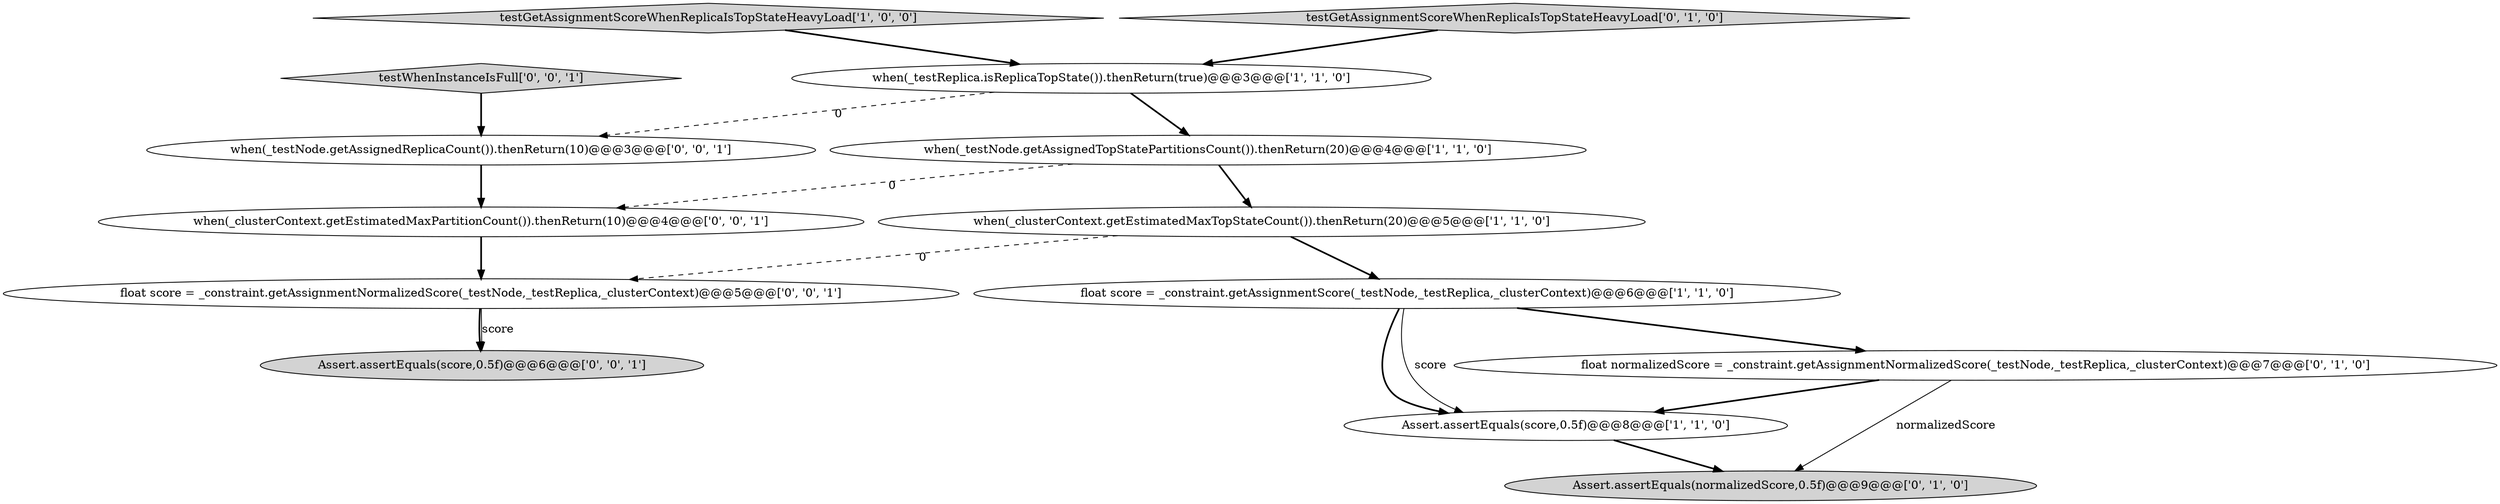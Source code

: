 digraph {
9 [style = filled, label = "when(_clusterContext.getEstimatedMaxPartitionCount()).thenReturn(10)@@@4@@@['0', '0', '1']", fillcolor = white, shape = ellipse image = "AAA0AAABBB3BBB"];
11 [style = filled, label = "testWhenInstanceIsFull['0', '0', '1']", fillcolor = lightgray, shape = diamond image = "AAA0AAABBB3BBB"];
0 [style = filled, label = "when(_clusterContext.getEstimatedMaxTopStateCount()).thenReturn(20)@@@5@@@['1', '1', '0']", fillcolor = white, shape = ellipse image = "AAA0AAABBB1BBB"];
5 [style = filled, label = "float score = _constraint.getAssignmentScore(_testNode,_testReplica,_clusterContext)@@@6@@@['1', '1', '0']", fillcolor = white, shape = ellipse image = "AAA0AAABBB1BBB"];
3 [style = filled, label = "Assert.assertEquals(score,0.5f)@@@8@@@['1', '1', '0']", fillcolor = white, shape = ellipse image = "AAA0AAABBB1BBB"];
4 [style = filled, label = "testGetAssignmentScoreWhenReplicaIsTopStateHeavyLoad['1', '0', '0']", fillcolor = lightgray, shape = diamond image = "AAA0AAABBB1BBB"];
2 [style = filled, label = "when(_testNode.getAssignedTopStatePartitionsCount()).thenReturn(20)@@@4@@@['1', '1', '0']", fillcolor = white, shape = ellipse image = "AAA0AAABBB1BBB"];
10 [style = filled, label = "Assert.assertEquals(score,0.5f)@@@6@@@['0', '0', '1']", fillcolor = lightgray, shape = ellipse image = "AAA0AAABBB3BBB"];
13 [style = filled, label = "when(_testNode.getAssignedReplicaCount()).thenReturn(10)@@@3@@@['0', '0', '1']", fillcolor = white, shape = ellipse image = "AAA0AAABBB3BBB"];
1 [style = filled, label = "when(_testReplica.isReplicaTopState()).thenReturn(true)@@@3@@@['1', '1', '0']", fillcolor = white, shape = ellipse image = "AAA0AAABBB1BBB"];
7 [style = filled, label = "Assert.assertEquals(normalizedScore,0.5f)@@@9@@@['0', '1', '0']", fillcolor = lightgray, shape = ellipse image = "AAA1AAABBB2BBB"];
8 [style = filled, label = "testGetAssignmentScoreWhenReplicaIsTopStateHeavyLoad['0', '1', '0']", fillcolor = lightgray, shape = diamond image = "AAA0AAABBB2BBB"];
12 [style = filled, label = "float score = _constraint.getAssignmentNormalizedScore(_testNode,_testReplica,_clusterContext)@@@5@@@['0', '0', '1']", fillcolor = white, shape = ellipse image = "AAA0AAABBB3BBB"];
6 [style = filled, label = "float normalizedScore = _constraint.getAssignmentNormalizedScore(_testNode,_testReplica,_clusterContext)@@@7@@@['0', '1', '0']", fillcolor = white, shape = ellipse image = "AAA1AAABBB2BBB"];
12->10 [style = bold, label=""];
0->12 [style = dashed, label="0"];
2->0 [style = bold, label=""];
2->9 [style = dashed, label="0"];
5->3 [style = bold, label=""];
13->9 [style = bold, label=""];
12->10 [style = solid, label="score"];
0->5 [style = bold, label=""];
3->7 [style = bold, label=""];
1->2 [style = bold, label=""];
6->3 [style = bold, label=""];
11->13 [style = bold, label=""];
5->3 [style = solid, label="score"];
5->6 [style = bold, label=""];
4->1 [style = bold, label=""];
9->12 [style = bold, label=""];
1->13 [style = dashed, label="0"];
6->7 [style = solid, label="normalizedScore"];
8->1 [style = bold, label=""];
}
